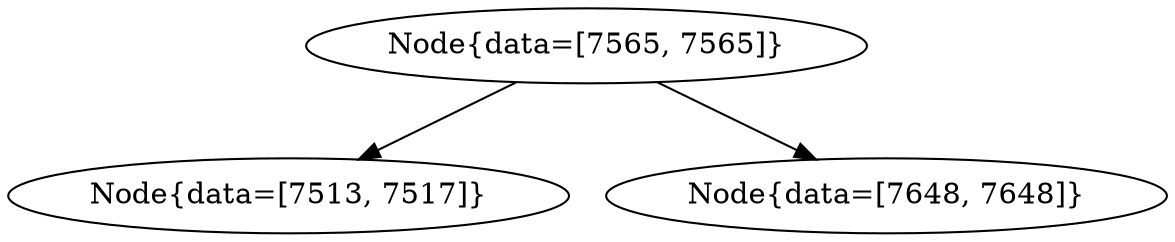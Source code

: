 digraph G{
1291952384 [label="Node{data=[7565, 7565]}"]
1291952384 -> 572945589
572945589 [label="Node{data=[7513, 7517]}"]
1291952384 -> 621682759
621682759 [label="Node{data=[7648, 7648]}"]
}